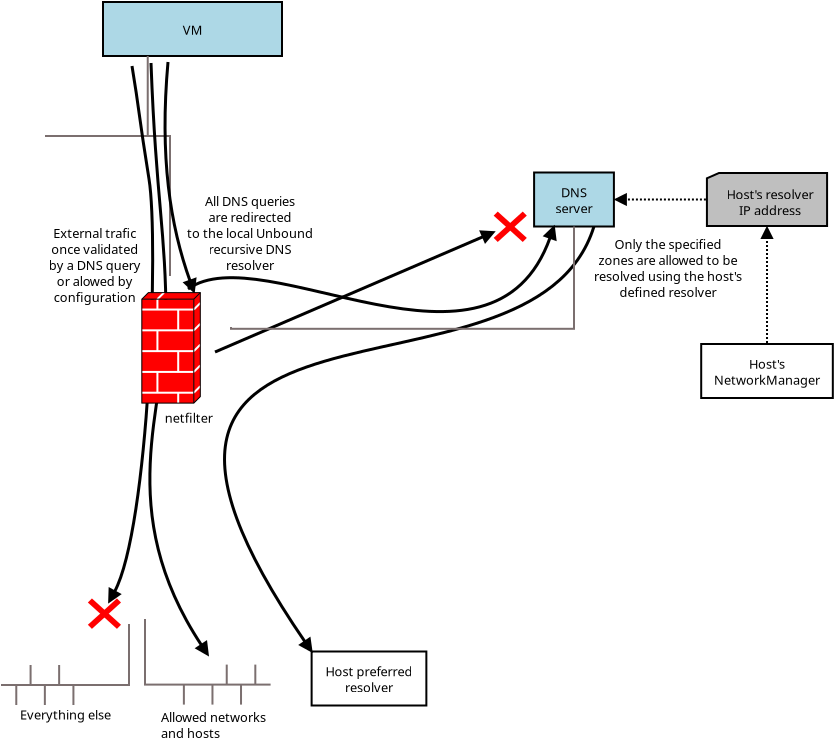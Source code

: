 <?xml version="1.0" encoding="UTF-8"?>
<dia:diagram xmlns:dia="http://www.lysator.liu.se/~alla/dia/">
  <dia:layer name="Arrière-plan" visible="true" connectable="true" active="true">
    <dia:object type="Flowchart - Box" version="0" id="O0">
      <dia:attribute name="obj_pos">
        <dia:point val="12.05,3.9"/>
      </dia:attribute>
      <dia:attribute name="obj_bb">
        <dia:rectangle val="12,3.85;21.05,6.65"/>
      </dia:attribute>
      <dia:attribute name="elem_corner">
        <dia:point val="12.05,3.9"/>
      </dia:attribute>
      <dia:attribute name="elem_width">
        <dia:real val="8.95"/>
      </dia:attribute>
      <dia:attribute name="elem_height">
        <dia:real val="2.7"/>
      </dia:attribute>
      <dia:attribute name="inner_color">
        <dia:color val="#add8e6ff"/>
      </dia:attribute>
      <dia:attribute name="show_background">
        <dia:boolean val="true"/>
      </dia:attribute>
      <dia:attribute name="padding">
        <dia:real val="0.5"/>
      </dia:attribute>
      <dia:attribute name="text">
        <dia:composite type="text">
          <dia:attribute name="string">
            <dia:string>#VM#</dia:string>
          </dia:attribute>
          <dia:attribute name="font">
            <dia:font family="sans" style="0" name="Helvetica"/>
          </dia:attribute>
          <dia:attribute name="height">
            <dia:real val="0.8"/>
          </dia:attribute>
          <dia:attribute name="pos">
            <dia:point val="16.525,5.444"/>
          </dia:attribute>
          <dia:attribute name="color">
            <dia:color val="#000000ff"/>
          </dia:attribute>
          <dia:attribute name="alignment">
            <dia:enum val="1"/>
          </dia:attribute>
        </dia:composite>
      </dia:attribute>
    </dia:object>
    <dia:object type="Flowchart - Box" version="0" id="O1">
      <dia:attribute name="obj_pos">
        <dia:point val="33.605,12.425"/>
      </dia:attribute>
      <dia:attribute name="obj_bb">
        <dia:rectangle val="33.555,12.375;37.645,15.175"/>
      </dia:attribute>
      <dia:attribute name="elem_corner">
        <dia:point val="33.605,12.425"/>
      </dia:attribute>
      <dia:attribute name="elem_width">
        <dia:real val="3.99"/>
      </dia:attribute>
      <dia:attribute name="elem_height">
        <dia:real val="2.7"/>
      </dia:attribute>
      <dia:attribute name="inner_color">
        <dia:color val="#add8e6ff"/>
      </dia:attribute>
      <dia:attribute name="show_background">
        <dia:boolean val="true"/>
      </dia:attribute>
      <dia:attribute name="padding">
        <dia:real val="0.5"/>
      </dia:attribute>
      <dia:attribute name="text">
        <dia:composite type="text">
          <dia:attribute name="string">
            <dia:string>#DNS
server#</dia:string>
          </dia:attribute>
          <dia:attribute name="font">
            <dia:font family="sans" style="0" name="Helvetica"/>
          </dia:attribute>
          <dia:attribute name="height">
            <dia:real val="0.8"/>
          </dia:attribute>
          <dia:attribute name="pos">
            <dia:point val="35.6,13.569"/>
          </dia:attribute>
          <dia:attribute name="color">
            <dia:color val="#000000ff"/>
          </dia:attribute>
          <dia:attribute name="alignment">
            <dia:enum val="1"/>
          </dia:attribute>
        </dia:composite>
      </dia:attribute>
    </dia:object>
    <dia:object type="Flowchart - Punched Card" version="1" id="O2">
      <dia:attribute name="obj_pos">
        <dia:point val="42.246,12.45"/>
      </dia:attribute>
      <dia:attribute name="obj_bb">
        <dia:rectangle val="42.146,12.35;48.354,15.2"/>
      </dia:attribute>
      <dia:attribute name="meta">
        <dia:composite type="dict"/>
      </dia:attribute>
      <dia:attribute name="elem_corner">
        <dia:point val="42.246,12.45"/>
      </dia:attribute>
      <dia:attribute name="elem_width">
        <dia:real val="6.008"/>
      </dia:attribute>
      <dia:attribute name="elem_height">
        <dia:real val="2.65"/>
      </dia:attribute>
      <dia:attribute name="line_width">
        <dia:real val="0.1"/>
      </dia:attribute>
      <dia:attribute name="line_colour">
        <dia:color val="#000000ff"/>
      </dia:attribute>
      <dia:attribute name="fill_colour">
        <dia:color val="#bfbfbfff"/>
      </dia:attribute>
      <dia:attribute name="show_background">
        <dia:boolean val="true"/>
      </dia:attribute>
      <dia:attribute name="line_style">
        <dia:enum val="0"/>
        <dia:real val="1"/>
      </dia:attribute>
      <dia:attribute name="padding">
        <dia:real val="0.1"/>
      </dia:attribute>
      <dia:attribute name="text">
        <dia:composite type="text">
          <dia:attribute name="string">
            <dia:string>#Host's resolver
IP address#</dia:string>
          </dia:attribute>
          <dia:attribute name="font">
            <dia:font family="sans" style="0" name="Helvetica"/>
          </dia:attribute>
          <dia:attribute name="height">
            <dia:real val="0.8"/>
          </dia:attribute>
          <dia:attribute name="pos">
            <dia:point val="45.4,13.635"/>
          </dia:attribute>
          <dia:attribute name="color">
            <dia:color val="#000000ff"/>
          </dia:attribute>
          <dia:attribute name="alignment">
            <dia:enum val="1"/>
          </dia:attribute>
        </dia:composite>
      </dia:attribute>
      <dia:attribute name="text_fitting">
        <dia:enum val="1"/>
      </dia:attribute>
      <dia:attribute name="flip_horizontal">
        <dia:boolean val="false"/>
      </dia:attribute>
      <dia:attribute name="flip_vertical">
        <dia:boolean val="false"/>
      </dia:attribute>
      <dia:attribute name="subscale">
        <dia:real val="1"/>
      </dia:attribute>
    </dia:object>
    <dia:object type="Flowchart - Box" version="0" id="O3">
      <dia:attribute name="obj_pos">
        <dia:point val="22.481,36.375"/>
      </dia:attribute>
      <dia:attribute name="obj_bb">
        <dia:rectangle val="22.431,36.325;28.269,39.125"/>
      </dia:attribute>
      <dia:attribute name="elem_corner">
        <dia:point val="22.481,36.375"/>
      </dia:attribute>
      <dia:attribute name="elem_width">
        <dia:real val="5.737"/>
      </dia:attribute>
      <dia:attribute name="elem_height">
        <dia:real val="2.7"/>
      </dia:attribute>
      <dia:attribute name="show_background">
        <dia:boolean val="true"/>
      </dia:attribute>
      <dia:attribute name="padding">
        <dia:real val="0.5"/>
      </dia:attribute>
      <dia:attribute name="text">
        <dia:composite type="text">
          <dia:attribute name="string">
            <dia:string>#Host preferred
resolver#</dia:string>
          </dia:attribute>
          <dia:attribute name="font">
            <dia:font family="sans" style="0" name="Helvetica"/>
          </dia:attribute>
          <dia:attribute name="height">
            <dia:real val="0.8"/>
          </dia:attribute>
          <dia:attribute name="pos">
            <dia:point val="25.35,37.519"/>
          </dia:attribute>
          <dia:attribute name="color">
            <dia:color val="#000000ff"/>
          </dia:attribute>
          <dia:attribute name="alignment">
            <dia:enum val="1"/>
          </dia:attribute>
        </dia:composite>
      </dia:attribute>
    </dia:object>
    <dia:object type="Standard - Line" version="0" id="O4">
      <dia:attribute name="obj_pos">
        <dia:point val="42.196,13.775"/>
      </dia:attribute>
      <dia:attribute name="obj_bb">
        <dia:rectangle val="37.584,13.444;42.246,14.106"/>
      </dia:attribute>
      <dia:attribute name="conn_endpoints">
        <dia:point val="42.196,13.775"/>
        <dia:point val="37.645,13.775"/>
      </dia:attribute>
      <dia:attribute name="numcp">
        <dia:int val="1"/>
      </dia:attribute>
      <dia:attribute name="line_style">
        <dia:enum val="4"/>
      </dia:attribute>
      <dia:attribute name="end_arrow">
        <dia:enum val="3"/>
      </dia:attribute>
      <dia:attribute name="end_arrow_length">
        <dia:real val="0.5"/>
      </dia:attribute>
      <dia:attribute name="end_arrow_width">
        <dia:real val="0.5"/>
      </dia:attribute>
      <dia:connections>
        <dia:connection handle="0" to="O2" connection="17"/>
        <dia:connection handle="1" to="O1" connection="16"/>
      </dia:connections>
    </dia:object>
    <dia:object type="Flowchart - Box" version="0" id="O5">
      <dia:attribute name="obj_pos">
        <dia:point val="41.96,21"/>
      </dia:attribute>
      <dia:attribute name="obj_bb">
        <dia:rectangle val="41.91,20.95;48.59,23.75"/>
      </dia:attribute>
      <dia:attribute name="elem_corner">
        <dia:point val="41.96,21"/>
      </dia:attribute>
      <dia:attribute name="elem_width">
        <dia:real val="6.581"/>
      </dia:attribute>
      <dia:attribute name="elem_height">
        <dia:real val="2.7"/>
      </dia:attribute>
      <dia:attribute name="show_background">
        <dia:boolean val="true"/>
      </dia:attribute>
      <dia:attribute name="padding">
        <dia:real val="0.5"/>
      </dia:attribute>
      <dia:attribute name="text">
        <dia:composite type="text">
          <dia:attribute name="string">
            <dia:string>#Host's
NetworkManager#</dia:string>
          </dia:attribute>
          <dia:attribute name="font">
            <dia:font family="sans" style="0" name="Helvetica"/>
          </dia:attribute>
          <dia:attribute name="height">
            <dia:real val="0.8"/>
          </dia:attribute>
          <dia:attribute name="pos">
            <dia:point val="45.25,22.144"/>
          </dia:attribute>
          <dia:attribute name="color">
            <dia:color val="#000000ff"/>
          </dia:attribute>
          <dia:attribute name="alignment">
            <dia:enum val="1"/>
          </dia:attribute>
        </dia:composite>
      </dia:attribute>
    </dia:object>
    <dia:object type="Standard - Line" version="0" id="O6">
      <dia:attribute name="obj_pos">
        <dia:point val="45.25,20.951"/>
      </dia:attribute>
      <dia:attribute name="obj_bb">
        <dia:rectangle val="44.919,15.088;45.581,21.0"/>
      </dia:attribute>
      <dia:attribute name="conn_endpoints">
        <dia:point val="45.25,20.951"/>
        <dia:point val="45.25,15.149"/>
      </dia:attribute>
      <dia:attribute name="numcp">
        <dia:int val="1"/>
      </dia:attribute>
      <dia:attribute name="line_style">
        <dia:enum val="4"/>
      </dia:attribute>
      <dia:attribute name="end_arrow">
        <dia:enum val="3"/>
      </dia:attribute>
      <dia:attribute name="end_arrow_length">
        <dia:real val="0.5"/>
      </dia:attribute>
      <dia:attribute name="end_arrow_width">
        <dia:real val="0.5"/>
      </dia:attribute>
      <dia:connections>
        <dia:connection handle="0" to="O5" connection="16"/>
        <dia:connection handle="1" to="O2" connection="17"/>
      </dia:connections>
    </dia:object>
    <dia:object type="Standard - Text" version="1" id="O7">
      <dia:attribute name="obj_pos">
        <dia:point val="19.4,14.1"/>
      </dia:attribute>
      <dia:attribute name="obj_bb">
        <dia:rectangle val="16.059,13.506;22.741,17.451"/>
      </dia:attribute>
      <dia:attribute name="text">
        <dia:composite type="text">
          <dia:attribute name="string">
            <dia:string>#All DNS queries
are redirected
to the local Unbound
recursive DNS
resolver#</dia:string>
          </dia:attribute>
          <dia:attribute name="font">
            <dia:font family="sans" style="0" name="Helvetica"/>
          </dia:attribute>
          <dia:attribute name="height">
            <dia:real val="0.8"/>
          </dia:attribute>
          <dia:attribute name="pos">
            <dia:point val="19.4,14.1"/>
          </dia:attribute>
          <dia:attribute name="color">
            <dia:color val="#000000ff"/>
          </dia:attribute>
          <dia:attribute name="alignment">
            <dia:enum val="1"/>
          </dia:attribute>
        </dia:composite>
      </dia:attribute>
      <dia:attribute name="valign">
        <dia:enum val="3"/>
      </dia:attribute>
    </dia:object>
    <dia:object type="Standard - BezierLine" version="0" id="O8">
      <dia:attribute name="obj_pos">
        <dia:point val="16.3,18.25"/>
      </dia:attribute>
      <dia:attribute name="obj_bb">
        <dia:rectangle val="16.195,15.038;34.741,19.455"/>
      </dia:attribute>
      <dia:attribute name="bez_points">
        <dia:point val="16.3,18.25"/>
        <dia:point val="20.05,15.55"/>
        <dia:point val="31.5,23.85"/>
        <dia:point val="34.602,15.125"/>
      </dia:attribute>
      <dia:attribute name="corner_types">
        <dia:enum val="0"/>
        <dia:enum val="0"/>
      </dia:attribute>
      <dia:attribute name="line_width">
        <dia:real val="0.15"/>
      </dia:attribute>
      <dia:attribute name="end_arrow">
        <dia:enum val="3"/>
      </dia:attribute>
      <dia:attribute name="end_arrow_length">
        <dia:real val="0.5"/>
      </dia:attribute>
      <dia:attribute name="end_arrow_width">
        <dia:real val="0.5"/>
      </dia:attribute>
      <dia:connections>
        <dia:connection handle="3" to="O1" connection="12"/>
      </dia:connections>
    </dia:object>
    <dia:object type="Standard - BezierLine" version="0" id="O9">
      <dia:attribute name="obj_pos">
        <dia:point val="36.597,15.125"/>
      </dia:attribute>
      <dia:attribute name="obj_bb">
        <dia:rectangle val="18.052,15.031;36.691,36.451"/>
      </dia:attribute>
      <dia:attribute name="bez_points">
        <dia:point val="36.597,15.125"/>
        <dia:point val="33.5,25.2"/>
        <dia:point val="8.55,16.1"/>
        <dia:point val="22.484,36.375"/>
      </dia:attribute>
      <dia:attribute name="corner_types">
        <dia:enum val="0"/>
        <dia:enum val="0"/>
      </dia:attribute>
      <dia:attribute name="line_width">
        <dia:real val="0.15"/>
      </dia:attribute>
      <dia:attribute name="end_arrow">
        <dia:enum val="3"/>
      </dia:attribute>
      <dia:attribute name="end_arrow_length">
        <dia:real val="0.5"/>
      </dia:attribute>
      <dia:attribute name="end_arrow_width">
        <dia:real val="0.5"/>
      </dia:attribute>
      <dia:connections>
        <dia:connection handle="0" to="O1" connection="14"/>
        <dia:connection handle="3" to="O3" connection="0"/>
      </dia:connections>
    </dia:object>
    <dia:object type="Standard - Text" version="1" id="O10">
      <dia:attribute name="obj_pos">
        <dia:point val="40.3,16.25"/>
      </dia:attribute>
      <dia:attribute name="obj_bb">
        <dia:rectangle val="36.299,15.656;44.301,18.801"/>
      </dia:attribute>
      <dia:attribute name="text">
        <dia:composite type="text">
          <dia:attribute name="string">
            <dia:string>#Only the specified
zones are allowed to be
resolved using the host's
defined resolver#</dia:string>
          </dia:attribute>
          <dia:attribute name="font">
            <dia:font family="sans" style="0" name="Helvetica"/>
          </dia:attribute>
          <dia:attribute name="height">
            <dia:real val="0.8"/>
          </dia:attribute>
          <dia:attribute name="pos">
            <dia:point val="40.3,16.25"/>
          </dia:attribute>
          <dia:attribute name="color">
            <dia:color val="#000000ff"/>
          </dia:attribute>
          <dia:attribute name="alignment">
            <dia:enum val="1"/>
          </dia:attribute>
        </dia:composite>
      </dia:attribute>
      <dia:attribute name="valign">
        <dia:enum val="3"/>
      </dia:attribute>
    </dia:object>
    <dia:object type="Network - Bus" version="0" id="O11">
      <dia:attribute name="obj_pos">
        <dia:point val="7,38.05"/>
      </dia:attribute>
      <dia:attribute name="obj_bb">
        <dia:rectangle val="6.95,35;13.4,39.05"/>
      </dia:attribute>
      <dia:attribute name="conn_endpoints">
        <dia:point val="7,38.05"/>
        <dia:point val="12,38.05"/>
      </dia:attribute>
      <dia:attribute name="line_color">
        <dia:color val="#7b6f6fff"/>
      </dia:attribute>
      <dia:attribute name="bus_handles">
        <dia:point val="7.714,39.05"/>
        <dia:point val="8.429,37.05"/>
        <dia:point val="9.143,39.05"/>
        <dia:point val="9.857,37.05"/>
        <dia:point val="10.571,39.05"/>
        <dia:point val="13.35,35"/>
      </dia:attribute>
    </dia:object>
    <dia:object type="Network - Bus" version="0" id="O12">
      <dia:attribute name="obj_pos">
        <dia:point val="15.38,38.03"/>
      </dia:attribute>
      <dia:attribute name="obj_bb">
        <dia:rectangle val="14.1,34.75;20.43,39.03"/>
      </dia:attribute>
      <dia:attribute name="conn_endpoints">
        <dia:point val="15.38,38.03"/>
        <dia:point val="20.38,38.03"/>
      </dia:attribute>
      <dia:attribute name="line_color">
        <dia:color val="#7b6f6fff"/>
      </dia:attribute>
      <dia:attribute name="bus_handles">
        <dia:point val="16.094,39.03"/>
        <dia:point val="14.15,34.75"/>
        <dia:point val="17.523,39.03"/>
        <dia:point val="18.237,37.03"/>
        <dia:point val="18.951,39.03"/>
        <dia:point val="19.666,37.03"/>
      </dia:attribute>
    </dia:object>
    <dia:object type="Standard - Text" version="1" id="O13">
      <dia:attribute name="obj_pos">
        <dia:point val="14.95,39.9"/>
      </dia:attribute>
      <dia:attribute name="obj_bb">
        <dia:rectangle val="14.95,39.306;20.593,40.851"/>
      </dia:attribute>
      <dia:attribute name="text">
        <dia:composite type="text">
          <dia:attribute name="string">
            <dia:string>#Allowed networks
and hosts#</dia:string>
          </dia:attribute>
          <dia:attribute name="font">
            <dia:font family="sans" style="0" name="Helvetica"/>
          </dia:attribute>
          <dia:attribute name="height">
            <dia:real val="0.8"/>
          </dia:attribute>
          <dia:attribute name="pos">
            <dia:point val="14.95,39.9"/>
          </dia:attribute>
          <dia:attribute name="color">
            <dia:color val="#000000ff"/>
          </dia:attribute>
          <dia:attribute name="alignment">
            <dia:enum val="0"/>
          </dia:attribute>
        </dia:composite>
      </dia:attribute>
      <dia:attribute name="valign">
        <dia:enum val="3"/>
      </dia:attribute>
    </dia:object>
    <dia:object type="Standard - Text" version="1" id="O14">
      <dia:attribute name="obj_pos">
        <dia:point val="10.18,39.775"/>
      </dia:attribute>
      <dia:attribute name="obj_bb">
        <dia:rectangle val="7.695,39.181;12.665,39.926"/>
      </dia:attribute>
      <dia:attribute name="text">
        <dia:composite type="text">
          <dia:attribute name="string">
            <dia:string>#Everything else#</dia:string>
          </dia:attribute>
          <dia:attribute name="font">
            <dia:font family="sans" style="0" name="Helvetica"/>
          </dia:attribute>
          <dia:attribute name="height">
            <dia:real val="0.8"/>
          </dia:attribute>
          <dia:attribute name="pos">
            <dia:point val="10.18,39.775"/>
          </dia:attribute>
          <dia:attribute name="color">
            <dia:color val="#000000ff"/>
          </dia:attribute>
          <dia:attribute name="alignment">
            <dia:enum val="1"/>
          </dia:attribute>
        </dia:composite>
      </dia:attribute>
      <dia:attribute name="valign">
        <dia:enum val="3"/>
      </dia:attribute>
    </dia:object>
    <dia:group>
      <dia:attribute name="meta">
        <dia:composite type="dict"/>
      </dia:attribute>
      <dia:attribute name="matrix">
        <dia:matrix xx="0.493" xy="0" yx="0" yy="0.47" x0="-9.657" y0="19.513"/>
      </dia:attribute>
      <dia:object type="Standard - Line" version="0" id="O15">
        <dia:attribute name="obj_pos">
          <dia:point val="45.65,30.45"/>
        </dia:attribute>
        <dia:attribute name="obj_bb">
          <dia:rectangle val="42.276,30.026;46.074,33.674"/>
        </dia:attribute>
        <dia:attribute name="conn_endpoints">
          <dia:point val="45.65,30.45"/>
          <dia:point val="42.7,33.25"/>
        </dia:attribute>
        <dia:attribute name="numcp">
          <dia:int val="1"/>
        </dia:attribute>
        <dia:attribute name="line_color">
          <dia:color val="#ff0000ff"/>
        </dia:attribute>
        <dia:attribute name="line_width">
          <dia:real val="0.6"/>
        </dia:attribute>
      </dia:object>
      <dia:object type="Standard - Line" version="0" id="O16">
        <dia:attribute name="obj_pos">
          <dia:point val="42.7,30.45"/>
        </dia:attribute>
        <dia:attribute name="obj_bb">
          <dia:rectangle val="42.276,30.026;46.074,33.674"/>
        </dia:attribute>
        <dia:attribute name="conn_endpoints">
          <dia:point val="42.7,30.45"/>
          <dia:point val="45.65,33.25"/>
        </dia:attribute>
        <dia:attribute name="numcp">
          <dia:int val="1"/>
        </dia:attribute>
        <dia:attribute name="line_color">
          <dia:color val="#ff0000ff"/>
        </dia:attribute>
        <dia:attribute name="line_width">
          <dia:real val="0.6"/>
        </dia:attribute>
      </dia:object>
    </dia:group>
    <dia:object type="Network - Bus" version="0" id="O17">
      <dia:attribute name="obj_pos">
        <dia:point val="9.2,10.6"/>
      </dia:attribute>
      <dia:attribute name="obj_bb">
        <dia:rectangle val="9.15,6.6;15.45,17.6"/>
      </dia:attribute>
      <dia:attribute name="conn_endpoints">
        <dia:point val="9.2,10.6"/>
        <dia:point val="12.7,10.6"/>
      </dia:attribute>
      <dia:attribute name="line_color">
        <dia:color val="#7b6f6fff"/>
      </dia:attribute>
      <dia:attribute name="bus_handles">
        <dia:point val="14.287,6.6"/>
        <dia:point val="15.4,17.6"/>
      </dia:attribute>
      <dia:connections>
        <dia:connection handle="2" to="O0" connection="12"/>
      </dia:connections>
    </dia:object>
    <dia:object type="Standard - BezierLine" version="0" id="O18">
      <dia:attribute name="obj_pos">
        <dia:point val="15.3,6.9"/>
      </dia:attribute>
      <dia:attribute name="obj_bb">
        <dia:rectangle val="15.077,6.819;16.737,18.487"/>
      </dia:attribute>
      <dia:attribute name="bez_points">
        <dia:point val="15.3,6.9"/>
        <dia:point val="14.875,11.65"/>
        <dia:point val="15.4,15.05"/>
        <dia:point val="16.6,18.4"/>
      </dia:attribute>
      <dia:attribute name="corner_types">
        <dia:enum val="0"/>
        <dia:enum val="0"/>
      </dia:attribute>
      <dia:attribute name="line_width">
        <dia:real val="0.15"/>
      </dia:attribute>
      <dia:attribute name="end_arrow">
        <dia:enum val="3"/>
      </dia:attribute>
      <dia:attribute name="end_arrow_length">
        <dia:real val="0.5"/>
      </dia:attribute>
      <dia:attribute name="end_arrow_width">
        <dia:real val="0.5"/>
      </dia:attribute>
    </dia:object>
    <dia:object type="Standard - Line" version="0" id="O19">
      <dia:attribute name="obj_pos">
        <dia:point val="17.65,21.4"/>
      </dia:attribute>
      <dia:attribute name="obj_bb">
        <dia:rectangle val="17.552,15.299;31.698,21.498"/>
      </dia:attribute>
      <dia:attribute name="conn_endpoints">
        <dia:point val="17.65,21.4"/>
        <dia:point val="31.6,15.4"/>
      </dia:attribute>
      <dia:attribute name="numcp">
        <dia:int val="1"/>
      </dia:attribute>
      <dia:attribute name="line_width">
        <dia:real val="0.15"/>
      </dia:attribute>
      <dia:attribute name="end_arrow">
        <dia:enum val="3"/>
      </dia:attribute>
      <dia:attribute name="end_arrow_length">
        <dia:real val="0.5"/>
      </dia:attribute>
      <dia:attribute name="end_arrow_width">
        <dia:real val="0.5"/>
      </dia:attribute>
    </dia:object>
    <dia:group>
      <dia:attribute name="meta">
        <dia:composite type="dict"/>
      </dia:attribute>
      <dia:attribute name="matrix">
        <dia:matrix xx="0.493" xy="0" yx="0" yy="0.47" x0="10.633" y0="0.169"/>
      </dia:attribute>
      <dia:object type="Standard - Line" version="0" id="O20">
        <dia:attribute name="obj_pos">
          <dia:point val="45.65,30.45"/>
        </dia:attribute>
        <dia:attribute name="obj_bb">
          <dia:rectangle val="42.276,30.026;46.074,33.674"/>
        </dia:attribute>
        <dia:attribute name="conn_endpoints">
          <dia:point val="45.65,30.45"/>
          <dia:point val="42.7,33.25"/>
        </dia:attribute>
        <dia:attribute name="numcp">
          <dia:int val="1"/>
        </dia:attribute>
        <dia:attribute name="line_color">
          <dia:color val="#ff0000ff"/>
        </dia:attribute>
        <dia:attribute name="line_width">
          <dia:real val="0.6"/>
        </dia:attribute>
      </dia:object>
      <dia:object type="Standard - Line" version="0" id="O21">
        <dia:attribute name="obj_pos">
          <dia:point val="42.7,30.45"/>
        </dia:attribute>
        <dia:attribute name="obj_bb">
          <dia:rectangle val="42.276,30.026;46.074,33.674"/>
        </dia:attribute>
        <dia:attribute name="conn_endpoints">
          <dia:point val="42.7,30.45"/>
          <dia:point val="45.65,33.25"/>
        </dia:attribute>
        <dia:attribute name="numcp">
          <dia:int val="1"/>
        </dia:attribute>
        <dia:attribute name="line_color">
          <dia:color val="#ff0000ff"/>
        </dia:attribute>
        <dia:attribute name="line_width">
          <dia:real val="0.6"/>
        </dia:attribute>
      </dia:object>
    </dia:group>
    <dia:object type="Standard - BezierLine" version="0" id="O22">
      <dia:attribute name="obj_pos">
        <dia:point val="14.45,6.95"/>
      </dia:attribute>
      <dia:attribute name="obj_bb">
        <dia:rectangle val="14.319,6.872;17.361,36.627"/>
      </dia:attribute>
      <dia:attribute name="bez_points">
        <dia:point val="14.45,6.95"/>
        <dia:point val="14.7,13.75"/>
        <dia:point val="15.2,15.45"/>
        <dia:point val="15.2,19.75"/>
        <dia:point val="15.2,24.05"/>
        <dia:point val="12.5,29.3"/>
        <dia:point val="17.3,36.55"/>
      </dia:attribute>
      <dia:attribute name="corner_types">
        <dia:enum val="0"/>
        <dia:enum val="0"/>
        <dia:enum val="0"/>
      </dia:attribute>
      <dia:attribute name="line_width">
        <dia:real val="0.15"/>
      </dia:attribute>
      <dia:attribute name="end_arrow">
        <dia:enum val="3"/>
      </dia:attribute>
      <dia:attribute name="end_arrow_length">
        <dia:real val="0.5"/>
      </dia:attribute>
      <dia:attribute name="end_arrow_width">
        <dia:real val="0.5"/>
      </dia:attribute>
    </dia:object>
    <dia:object type="Standard - BezierLine" version="0" id="O23">
      <dia:attribute name="obj_pos">
        <dia:point val="13.5,7.1"/>
      </dia:attribute>
      <dia:attribute name="obj_bb">
        <dia:rectangle val="12.281,7.014;14.609,33.982"/>
      </dia:attribute>
      <dia:attribute name="bez_points">
        <dia:point val="13.5,7.1"/>
        <dia:point val="13.85,9.2"/>
        <dia:point val="13.85,9.65"/>
        <dia:point val="14.35,12.75"/>
        <dia:point val="14.85,15.85"/>
        <dia:point val="14.35,30.2"/>
        <dia:point val="12.35,33.9"/>
      </dia:attribute>
      <dia:attribute name="corner_types">
        <dia:enum val="0"/>
        <dia:enum val="0"/>
        <dia:enum val="0"/>
      </dia:attribute>
      <dia:attribute name="line_width">
        <dia:real val="0.15"/>
      </dia:attribute>
      <dia:attribute name="end_arrow">
        <dia:enum val="3"/>
      </dia:attribute>
      <dia:attribute name="end_arrow_length">
        <dia:real val="0.5"/>
      </dia:attribute>
      <dia:attribute name="end_arrow_width">
        <dia:real val="0.5"/>
      </dia:attribute>
    </dia:object>
    <dia:object type="Network - Bus" version="0" id="O24">
      <dia:attribute name="obj_pos">
        <dia:point val="30.41,20.24"/>
      </dia:attribute>
      <dia:attribute name="obj_bb">
        <dia:rectangle val="18.4,15.125;35.65,20.29"/>
      </dia:attribute>
      <dia:attribute name="conn_endpoints">
        <dia:point val="30.41,20.24"/>
        <dia:point val="33.91,20.24"/>
      </dia:attribute>
      <dia:attribute name="line_color">
        <dia:color val="#7b6f6fff"/>
      </dia:attribute>
      <dia:attribute name="bus_handles">
        <dia:point val="35.6,15.125"/>
        <dia:point val="18.45,20.15"/>
      </dia:attribute>
      <dia:connections>
        <dia:connection handle="2" to="O1" connection="13"/>
      </dia:connections>
    </dia:object>
    <dia:object type="Standard - Text" version="1" id="O25">
      <dia:attribute name="obj_pos">
        <dia:point val="11.636,15.699"/>
      </dia:attribute>
      <dia:attribute name="obj_bb">
        <dia:rectangle val="9.127,15.105;14.145,19.05"/>
      </dia:attribute>
      <dia:attribute name="text">
        <dia:composite type="text">
          <dia:attribute name="string">
            <dia:string>#External trafic
once validated
by a DNS query
or alowed by
configuration#</dia:string>
          </dia:attribute>
          <dia:attribute name="font">
            <dia:font family="sans" style="0" name="Helvetica"/>
          </dia:attribute>
          <dia:attribute name="height">
            <dia:real val="0.8"/>
          </dia:attribute>
          <dia:attribute name="pos">
            <dia:point val="11.636,15.699"/>
          </dia:attribute>
          <dia:attribute name="color">
            <dia:color val="#000000ff"/>
          </dia:attribute>
          <dia:attribute name="alignment">
            <dia:enum val="1"/>
          </dia:attribute>
        </dia:composite>
      </dia:attribute>
      <dia:attribute name="valign">
        <dia:enum val="3"/>
      </dia:attribute>
    </dia:object>
    <dia:object type="Network - Firewall" version="1" id="O26">
      <dia:attribute name="obj_pos">
        <dia:point val="13.991,18.433"/>
      </dia:attribute>
      <dia:attribute name="obj_bb">
        <dia:rectangle val="12.504,18.191;18.095,25.097"/>
      </dia:attribute>
      <dia:attribute name="meta">
        <dia:composite type="dict"/>
      </dia:attribute>
      <dia:attribute name="elem_corner">
        <dia:point val="13.991,18.433"/>
      </dia:attribute>
      <dia:attribute name="elem_width">
        <dia:real val="2.924"/>
      </dia:attribute>
      <dia:attribute name="elem_height">
        <dia:real val="5.522"/>
      </dia:attribute>
      <dia:attribute name="line_width">
        <dia:real val="0.1"/>
      </dia:attribute>
      <dia:attribute name="line_colour">
        <dia:color val="#000000ff"/>
      </dia:attribute>
      <dia:attribute name="fill_colour">
        <dia:color val="#ffffffff"/>
      </dia:attribute>
      <dia:attribute name="show_background">
        <dia:boolean val="true"/>
      </dia:attribute>
      <dia:attribute name="line_style">
        <dia:enum val="0"/>
        <dia:real val="1"/>
      </dia:attribute>
      <dia:attribute name="padding">
        <dia:real val="0.1"/>
      </dia:attribute>
      <dia:attribute name="text">
        <dia:composite type="text">
          <dia:attribute name="string">
            <dia:string>#              netfilter#</dia:string>
          </dia:attribute>
          <dia:attribute name="font">
            <dia:font family="sans" style="0" name="Helvetica"/>
          </dia:attribute>
          <dia:attribute name="height">
            <dia:real val="0.8"/>
          </dia:attribute>
          <dia:attribute name="pos">
            <dia:point val="15.29,24.809"/>
          </dia:attribute>
          <dia:attribute name="color">
            <dia:color val="#000000ff"/>
          </dia:attribute>
          <dia:attribute name="alignment">
            <dia:enum val="1"/>
          </dia:attribute>
        </dia:composite>
      </dia:attribute>
      <dia:attribute name="text_fitting">
        <dia:enum val="0"/>
      </dia:attribute>
      <dia:attribute name="flip_horizontal">
        <dia:boolean val="false"/>
      </dia:attribute>
      <dia:attribute name="flip_vertical">
        <dia:boolean val="false"/>
      </dia:attribute>
      <dia:attribute name="subscale">
        <dia:real val="1"/>
      </dia:attribute>
    </dia:object>
  </dia:layer>
</dia:diagram>
